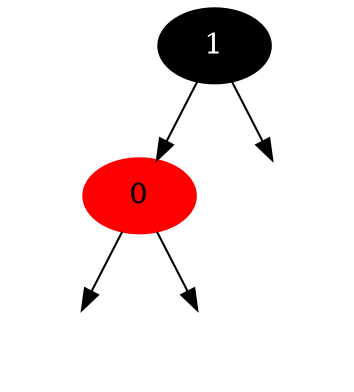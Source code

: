 digraph RBTree {
node [color=lightblue2, style=filled];
"1" [color=black, fontcolor=white]
"1" -> "0"
"0" [color=red]
L0x12e7090 [label="",color=white]
0 -> L0x12e7090
R0x12e7090 [label="",color=white]
0 -> R0x12e7090
R0x12e70c0 [label="",color=white]
1 -> R0x12e70c0
}
